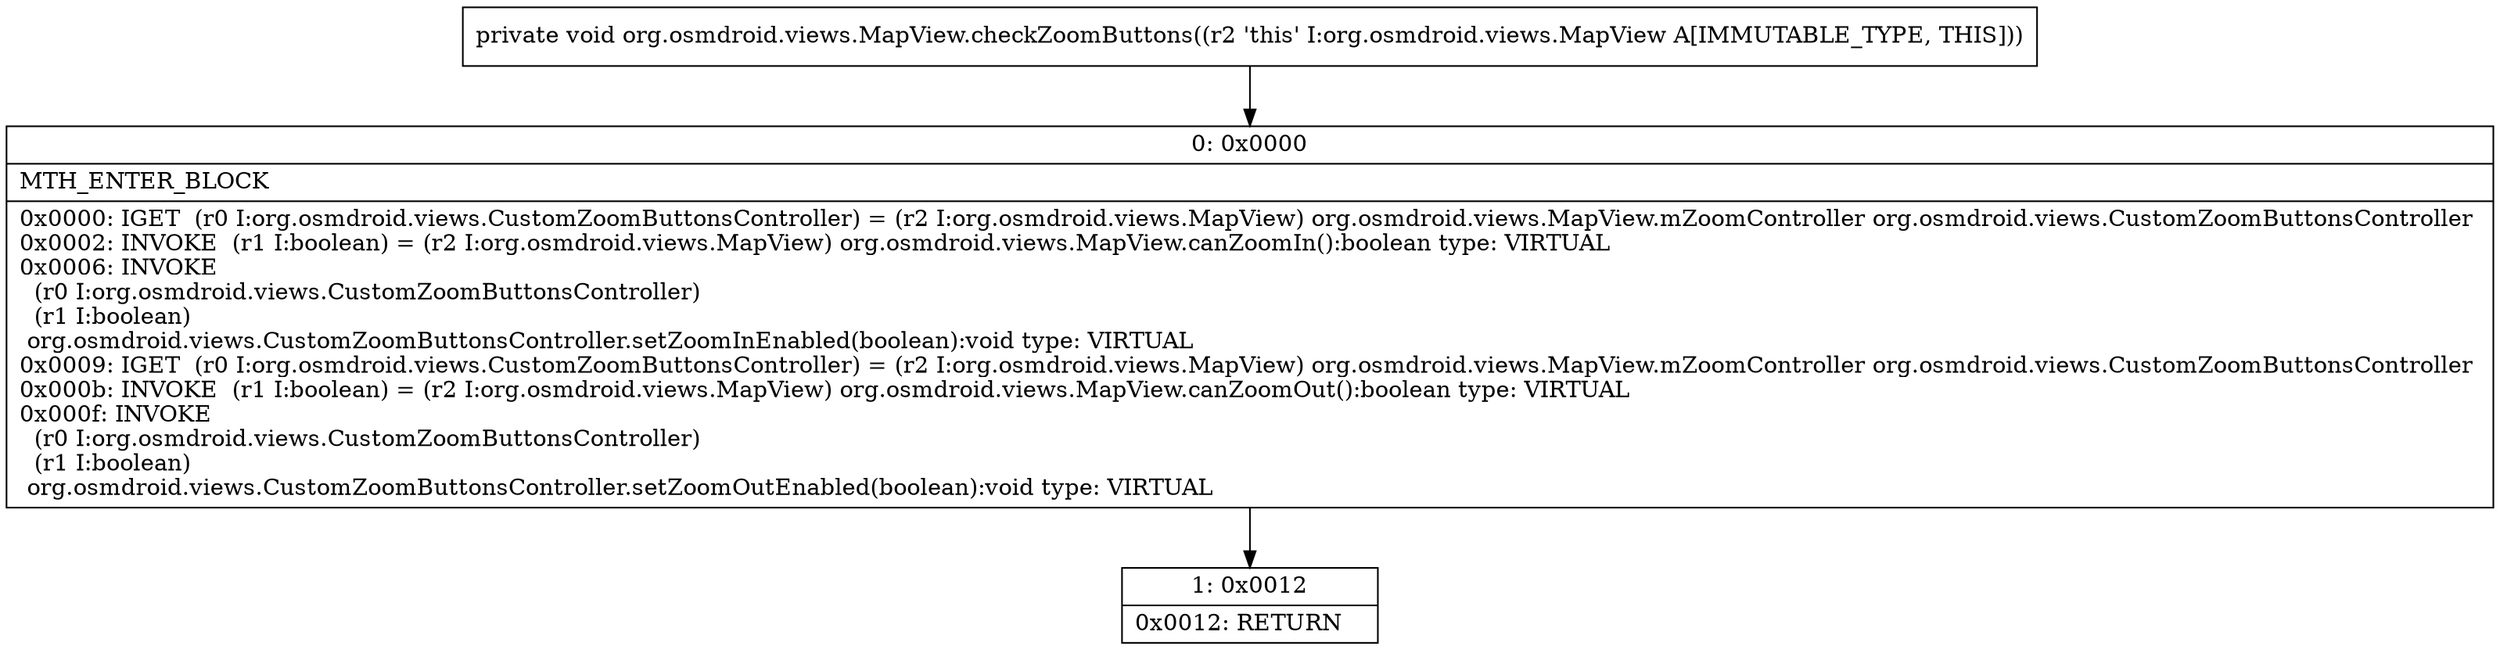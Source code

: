 digraph "CFG fororg.osmdroid.views.MapView.checkZoomButtons()V" {
Node_0 [shape=record,label="{0\:\ 0x0000|MTH_ENTER_BLOCK\l|0x0000: IGET  (r0 I:org.osmdroid.views.CustomZoomButtonsController) = (r2 I:org.osmdroid.views.MapView) org.osmdroid.views.MapView.mZoomController org.osmdroid.views.CustomZoomButtonsController \l0x0002: INVOKE  (r1 I:boolean) = (r2 I:org.osmdroid.views.MapView) org.osmdroid.views.MapView.canZoomIn():boolean type: VIRTUAL \l0x0006: INVOKE  \l  (r0 I:org.osmdroid.views.CustomZoomButtonsController)\l  (r1 I:boolean)\l org.osmdroid.views.CustomZoomButtonsController.setZoomInEnabled(boolean):void type: VIRTUAL \l0x0009: IGET  (r0 I:org.osmdroid.views.CustomZoomButtonsController) = (r2 I:org.osmdroid.views.MapView) org.osmdroid.views.MapView.mZoomController org.osmdroid.views.CustomZoomButtonsController \l0x000b: INVOKE  (r1 I:boolean) = (r2 I:org.osmdroid.views.MapView) org.osmdroid.views.MapView.canZoomOut():boolean type: VIRTUAL \l0x000f: INVOKE  \l  (r0 I:org.osmdroid.views.CustomZoomButtonsController)\l  (r1 I:boolean)\l org.osmdroid.views.CustomZoomButtonsController.setZoomOutEnabled(boolean):void type: VIRTUAL \l}"];
Node_1 [shape=record,label="{1\:\ 0x0012|0x0012: RETURN   \l}"];
MethodNode[shape=record,label="{private void org.osmdroid.views.MapView.checkZoomButtons((r2 'this' I:org.osmdroid.views.MapView A[IMMUTABLE_TYPE, THIS])) }"];
MethodNode -> Node_0;
Node_0 -> Node_1;
}

